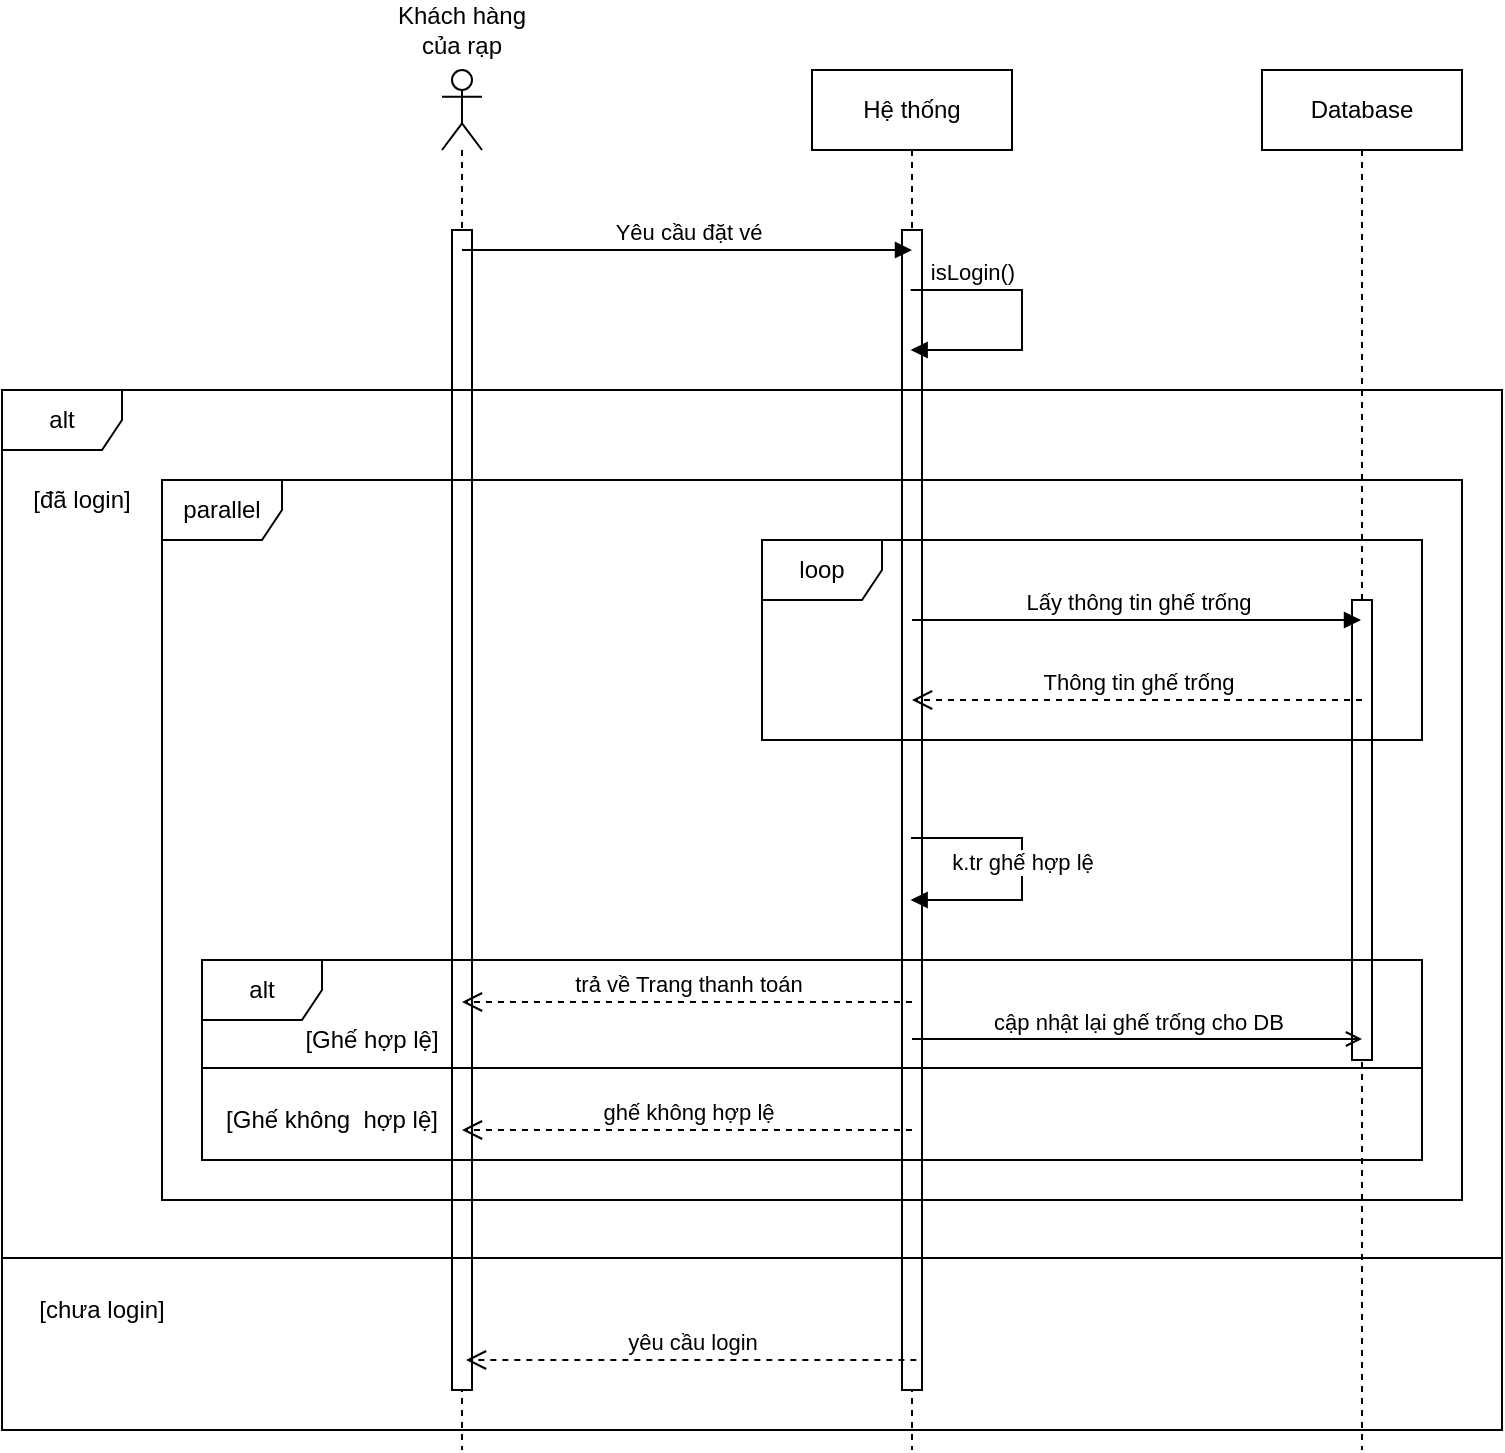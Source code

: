 <mxfile version="13.7.9" type="device"><diagram id="kgpKYQtTHZ0yAKxKKP6v" name="Page-1"><mxGraphModel dx="786" dy="534" grid="1" gridSize="10" guides="1" tooltips="1" connect="1" arrows="1" fold="1" page="1" pageScale="1" pageWidth="850" pageHeight="1100" math="0" shadow="0"><root><mxCell id="0"/><mxCell id="1" parent="0"/><mxCell id="mcO8uwgzdHSOXDd9awsV-8" value="" style="shape=umlLifeline;participant=umlActor;perimeter=lifelinePerimeter;whiteSpace=wrap;html=1;container=1;collapsible=0;recursiveResize=0;verticalAlign=top;spacingTop=36;outlineConnect=0;" parent="1" vertex="1"><mxGeometry x="300" y="80" width="20" height="690" as="geometry"/></mxCell><mxCell id="mcO8uwgzdHSOXDd9awsV-53" value="" style="html=1;points=[];perimeter=orthogonalPerimeter;" parent="1" vertex="1"><mxGeometry x="305" y="160" width="10" height="580" as="geometry"/></mxCell><mxCell id="mcO8uwgzdHSOXDd9awsV-10" value="Database" style="shape=umlLifeline;perimeter=lifelinePerimeter;whiteSpace=wrap;html=1;container=1;collapsible=0;recursiveResize=0;outlineConnect=0;" parent="1" vertex="1"><mxGeometry x="710" y="80" width="100" height="690" as="geometry"/></mxCell><mxCell id="mcO8uwgzdHSOXDd9awsV-9" value="Hệ thống" style="shape=umlLifeline;perimeter=lifelinePerimeter;whiteSpace=wrap;html=1;container=1;collapsible=0;recursiveResize=0;outlineConnect=0;" parent="1" vertex="1"><mxGeometry x="485" y="80" width="100" height="690" as="geometry"/></mxCell><mxCell id="mcO8uwgzdHSOXDd9awsV-38" value="" style="html=1;points=[];perimeter=orthogonalPerimeter;" parent="1" vertex="1"><mxGeometry x="755" y="345" width="10" height="230" as="geometry"/></mxCell><mxCell id="mcO8uwgzdHSOXDd9awsV-37" value="" style="html=1;points=[];perimeter=orthogonalPerimeter;" parent="1" vertex="1"><mxGeometry x="530" y="160" width="10" height="580" as="geometry"/></mxCell><mxCell id="mcO8uwgzdHSOXDd9awsV-11" value="parallel" style="shape=umlFrame;whiteSpace=wrap;html=1;" parent="1" vertex="1"><mxGeometry x="160" y="285" width="650" height="360" as="geometry"/></mxCell><mxCell id="mcO8uwgzdHSOXDd9awsV-12" value="Lấy thông tin ghế trống" style="html=1;verticalAlign=bottom;endArrow=block;" parent="1" edge="1"><mxGeometry width="80" relative="1" as="geometry"><mxPoint x="535" y="355" as="sourcePoint"/><mxPoint x="759.5" y="355" as="targetPoint"/></mxGeometry></mxCell><mxCell id="mcO8uwgzdHSOXDd9awsV-13" value="Khách hàng của rạp" style="text;html=1;strokeColor=none;fillColor=none;align=center;verticalAlign=middle;whiteSpace=wrap;rounded=0;" parent="1" vertex="1"><mxGeometry x="270" y="50" width="80" height="20" as="geometry"/></mxCell><mxCell id="mcO8uwgzdHSOXDd9awsV-14" value="Thông tin ghế trống" style="html=1;verticalAlign=bottom;endArrow=open;dashed=1;endSize=8;" parent="1" edge="1"><mxGeometry relative="1" as="geometry"><mxPoint x="760" y="395" as="sourcePoint"/><mxPoint x="535" y="395" as="targetPoint"/></mxGeometry></mxCell><mxCell id="mcO8uwgzdHSOXDd9awsV-15" value="loop" style="shape=umlFrame;whiteSpace=wrap;html=1;" parent="1" vertex="1"><mxGeometry x="460" y="315" width="330" height="100" as="geometry"/></mxCell><mxCell id="mcO8uwgzdHSOXDd9awsV-16" value="Yêu cầu đặt vé" style="html=1;verticalAlign=bottom;endArrow=block;" parent="1" edge="1"><mxGeometry width="80" relative="1" as="geometry"><mxPoint x="310" y="170" as="sourcePoint"/><mxPoint x="535" y="170" as="targetPoint"/></mxGeometry></mxCell><mxCell id="mcO8uwgzdHSOXDd9awsV-17" value="isLogin()" style="html=1;verticalAlign=bottom;endArrow=block;rounded=0;" parent="1" edge="1"><mxGeometry x="-0.559" width="80" relative="1" as="geometry"><mxPoint x="534.324" y="190" as="sourcePoint"/><mxPoint x="534.324" y="220" as="targetPoint"/><Array as="points"><mxPoint x="560" y="190"/><mxPoint x="590" y="190"/><mxPoint x="590" y="200"/><mxPoint x="590" y="220"/><mxPoint x="550" y="220"/></Array><mxPoint as="offset"/></mxGeometry></mxCell><mxCell id="mcO8uwgzdHSOXDd9awsV-18" value="alt" style="shape=umlFrame;whiteSpace=wrap;html=1;" parent="1" vertex="1"><mxGeometry x="80" y="240" width="750" height="520" as="geometry"/></mxCell><mxCell id="mcO8uwgzdHSOXDd9awsV-19" value="k.tr ghế hợp lệ" style="html=1;verticalAlign=bottom;endArrow=block;rounded=0;" parent="1" edge="1"><mxGeometry x="0.076" width="80" relative="1" as="geometry"><mxPoint x="534.5" y="464" as="sourcePoint"/><mxPoint x="534.324" y="495" as="targetPoint"/><Array as="points"><mxPoint x="590" y="464"/><mxPoint x="590" y="495"/></Array><mxPoint as="offset"/></mxGeometry></mxCell><mxCell id="mcO8uwgzdHSOXDd9awsV-23" value="" style="line;strokeWidth=1;fillColor=none;align=left;verticalAlign=middle;spacingTop=-1;spacingLeft=3;spacingRight=3;rotatable=0;labelPosition=right;points=[];portConstraint=eastwest;" parent="1" vertex="1"><mxGeometry x="80" y="670" width="750" height="8" as="geometry"/></mxCell><mxCell id="mcO8uwgzdHSOXDd9awsV-24" value="alt" style="shape=umlFrame;whiteSpace=wrap;html=1;" parent="1" vertex="1"><mxGeometry x="180" y="525" width="610" height="100" as="geometry"/></mxCell><mxCell id="mcO8uwgzdHSOXDd9awsV-25" value="trả về Trang thanh toán" style="html=1;verticalAlign=bottom;endArrow=open;dashed=1;endSize=8;" parent="1" edge="1"><mxGeometry relative="1" as="geometry"><mxPoint x="535" y="546" as="sourcePoint"/><mxPoint x="310" y="546" as="targetPoint"/></mxGeometry></mxCell><mxCell id="mcO8uwgzdHSOXDd9awsV-27" value="ghế không hợp lệ" style="html=1;verticalAlign=bottom;endArrow=open;dashed=1;endSize=8;" parent="1" edge="1"><mxGeometry relative="1" as="geometry"><mxPoint x="535" y="610" as="sourcePoint"/><mxPoint x="310" y="610" as="targetPoint"/></mxGeometry></mxCell><mxCell id="mcO8uwgzdHSOXDd9awsV-28" value="" style="line;strokeWidth=1;fillColor=none;align=left;verticalAlign=middle;spacingTop=-1;spacingLeft=3;spacingRight=3;rotatable=0;labelPosition=right;points=[];portConstraint=eastwest;" parent="1" vertex="1"><mxGeometry x="180" y="575" width="610" height="8" as="geometry"/></mxCell><mxCell id="mcO8uwgzdHSOXDd9awsV-29" value="[Ghế hợp lệ]" style="text;html=1;strokeColor=none;fillColor=none;align=center;verticalAlign=middle;whiteSpace=wrap;rounded=0;" parent="1" vertex="1"><mxGeometry x="230" y="555" width="70" height="20" as="geometry"/></mxCell><mxCell id="mcO8uwgzdHSOXDd9awsV-30" value="[Ghế không&amp;nbsp; hợp lệ]" style="text;html=1;strokeColor=none;fillColor=none;align=center;verticalAlign=middle;whiteSpace=wrap;rounded=0;" parent="1" vertex="1"><mxGeometry x="190" y="595" width="110" height="20" as="geometry"/></mxCell><mxCell id="mcO8uwgzdHSOXDd9awsV-31" value="[đã login]" style="text;html=1;strokeColor=none;fillColor=none;align=center;verticalAlign=middle;whiteSpace=wrap;rounded=0;" parent="1" vertex="1"><mxGeometry x="90" y="285" width="60" height="20" as="geometry"/></mxCell><mxCell id="mcO8uwgzdHSOXDd9awsV-32" value="[chưa login]" style="text;html=1;strokeColor=none;fillColor=none;align=center;verticalAlign=middle;whiteSpace=wrap;rounded=0;" parent="1" vertex="1"><mxGeometry x="90" y="690" width="80" height="20" as="geometry"/></mxCell><mxCell id="mcO8uwgzdHSOXDd9awsV-33" value="yêu cầu login" style="html=1;verticalAlign=bottom;endArrow=open;dashed=1;endSize=8;" parent="1" edge="1"><mxGeometry relative="1" as="geometry"><mxPoint x="537.18" y="725" as="sourcePoint"/><mxPoint x="312.004" y="725" as="targetPoint"/></mxGeometry></mxCell><mxCell id="mcO8uwgzdHSOXDd9awsV-34" value="cập nhật lại ghế trống cho DB" style="html=1;verticalAlign=bottom;endArrow=open;endFill=0;" parent="1" edge="1"><mxGeometry width="80" relative="1" as="geometry"><mxPoint x="535" y="564.5" as="sourcePoint"/><mxPoint x="760" y="564.5" as="targetPoint"/></mxGeometry></mxCell></root></mxGraphModel></diagram></mxfile>